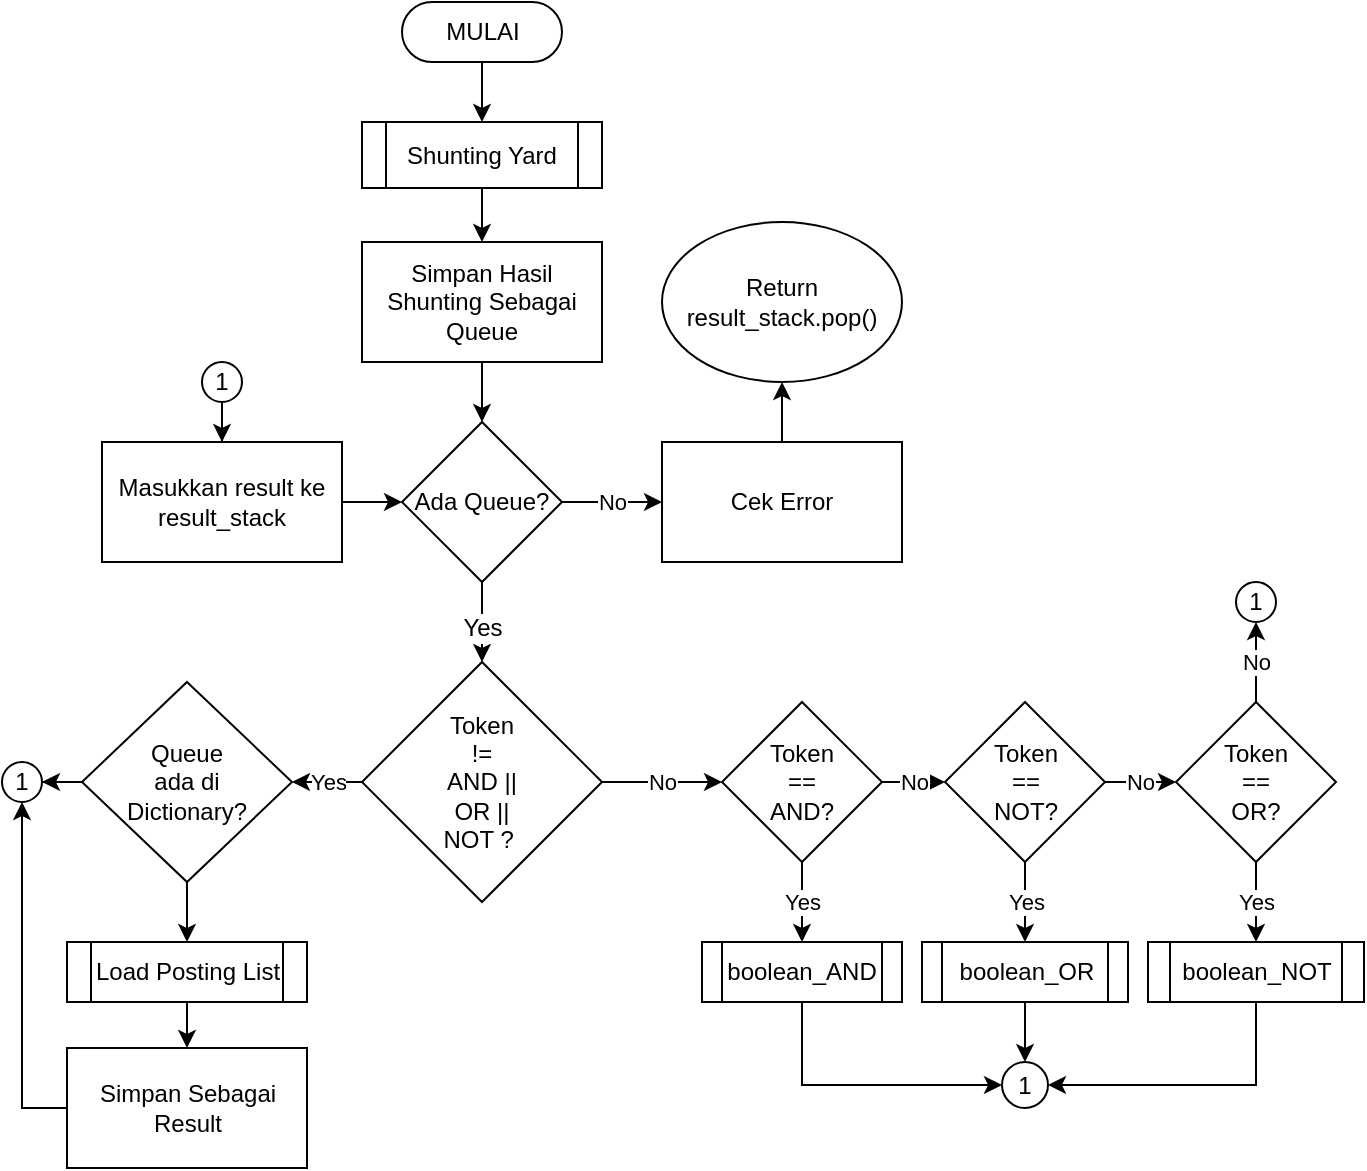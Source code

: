 <mxfile version="12.3.2" type="device" pages="1"><diagram id="Bmq4NgDemXgR5L_GP5J4" name="Page-1"><mxGraphModel dx="1115" dy="728" grid="1" gridSize="10" guides="1" tooltips="1" connect="1" arrows="1" fold="1" page="1" pageScale="1" pageWidth="850" pageHeight="1100" math="0" shadow="0"><root><mxCell id="0"/><mxCell id="1" parent="0"/><mxCell id="SCLyZS2ChurAseqVo34b-4" value="" style="edgeStyle=orthogonalEdgeStyle;rounded=0;orthogonalLoop=1;jettySize=auto;html=1;" parent="1" source="SCLyZS2ChurAseqVo34b-1" target="SCLyZS2ChurAseqVo34b-2" edge="1"><mxGeometry relative="1" as="geometry"/></mxCell><mxCell id="SCLyZS2ChurAseqVo34b-1" value="MULAI" style="html=1;dashed=0;whitespace=wrap;shape=mxgraph.dfd.start" parent="1" vertex="1"><mxGeometry x="284" width="80" height="30" as="geometry"/></mxCell><mxCell id="SCLyZS2ChurAseqVo34b-5" value="" style="edgeStyle=orthogonalEdgeStyle;rounded=0;orthogonalLoop=1;jettySize=auto;html=1;" parent="1" source="SCLyZS2ChurAseqVo34b-2" target="SCLyZS2ChurAseqVo34b-3" edge="1"><mxGeometry relative="1" as="geometry"/></mxCell><mxCell id="SCLyZS2ChurAseqVo34b-2" value="Shunting Yard" style="shape=process;whiteSpace=wrap;html=1;backgroundOutline=1;" parent="1" vertex="1"><mxGeometry x="264" y="60" width="120" height="33" as="geometry"/></mxCell><mxCell id="SCLyZS2ChurAseqVo34b-12" value="" style="edgeStyle=orthogonalEdgeStyle;rounded=0;orthogonalLoop=1;jettySize=auto;html=1;" parent="1" source="SCLyZS2ChurAseqVo34b-3" target="SCLyZS2ChurAseqVo34b-6" edge="1"><mxGeometry relative="1" as="geometry"/></mxCell><mxCell id="SCLyZS2ChurAseqVo34b-3" value="Simpan Hasil Shunting Sebagai Queue" style="rounded=0;whiteSpace=wrap;html=1;" parent="1" vertex="1"><mxGeometry x="264" y="120" width="120" height="60" as="geometry"/></mxCell><mxCell id="SCLyZS2ChurAseqVo34b-10" value="No" style="edgeStyle=orthogonalEdgeStyle;rounded=0;orthogonalLoop=1;jettySize=auto;html=1;" parent="1" source="SCLyZS2ChurAseqVo34b-6" target="SCLyZS2ChurAseqVo34b-7" edge="1"><mxGeometry relative="1" as="geometry"/></mxCell><mxCell id="SCLyZS2ChurAseqVo34b-23" value="" style="edgeStyle=orthogonalEdgeStyle;rounded=0;orthogonalLoop=1;jettySize=auto;html=1;entryX=0.5;entryY=0;entryDx=0;entryDy=0;" parent="1" source="SCLyZS2ChurAseqVo34b-6" target="SCLyZS2ChurAseqVo34b-13" edge="1"><mxGeometry relative="1" as="geometry"><Array as="points"/><mxPoint x="323.793" y="299.897" as="sourcePoint"/></mxGeometry></mxCell><mxCell id="SCLyZS2ChurAseqVo34b-32" value="Yes" style="text;html=1;resizable=0;points=[];align=center;verticalAlign=middle;labelBackgroundColor=#ffffff;" parent="SCLyZS2ChurAseqVo34b-23" vertex="1" connectable="0"><mxGeometry x="0.15" relative="1" as="geometry"><mxPoint as="offset"/></mxGeometry></mxCell><mxCell id="SCLyZS2ChurAseqVo34b-6" value="Ada Queue?" style="rhombus;whiteSpace=wrap;html=1;" parent="1" vertex="1"><mxGeometry x="284" y="210" width="80" height="80" as="geometry"/></mxCell><mxCell id="SCLyZS2ChurAseqVo34b-11" value="" style="edgeStyle=orthogonalEdgeStyle;rounded=0;orthogonalLoop=1;jettySize=auto;html=1;" parent="1" source="SCLyZS2ChurAseqVo34b-7" target="SCLyZS2ChurAseqVo34b-8" edge="1"><mxGeometry relative="1" as="geometry"/></mxCell><mxCell id="SCLyZS2ChurAseqVo34b-7" value="Cek Error" style="rounded=0;whiteSpace=wrap;html=1;" parent="1" vertex="1"><mxGeometry x="414" y="220" width="120" height="60" as="geometry"/></mxCell><mxCell id="SCLyZS2ChurAseqVo34b-8" value="Return result_stack.pop()" style="ellipse;whiteSpace=wrap;html=1;" parent="1" vertex="1"><mxGeometry x="414" y="110" width="120" height="80" as="geometry"/></mxCell><mxCell id="SCLyZS2ChurAseqVo34b-19" value="No" style="edgeStyle=orthogonalEdgeStyle;rounded=0;orthogonalLoop=1;jettySize=auto;html=1;" parent="1" source="SCLyZS2ChurAseqVo34b-13" target="SCLyZS2ChurAseqVo34b-14" edge="1"><mxGeometry relative="1" as="geometry"/></mxCell><mxCell id="SCLyZS2ChurAseqVo34b-33" value="Yes" style="edgeStyle=orthogonalEdgeStyle;rounded=0;orthogonalLoop=1;jettySize=auto;html=1;" parent="1" source="SCLyZS2ChurAseqVo34b-13" target="SCLyZS2ChurAseqVo34b-18" edge="1"><mxGeometry relative="1" as="geometry"/></mxCell><mxCell id="SCLyZS2ChurAseqVo34b-13" value="Token&lt;br&gt;!=&lt;br&gt;AND ||&lt;br&gt;OR ||&lt;br&gt;NOT ?&amp;nbsp;" style="rhombus;whiteSpace=wrap;html=1;" parent="1" vertex="1"><mxGeometry x="264" y="330" width="120" height="120" as="geometry"/></mxCell><mxCell id="SCLyZS2ChurAseqVo34b-20" value="No" style="edgeStyle=orthogonalEdgeStyle;rounded=0;orthogonalLoop=1;jettySize=auto;html=1;" parent="1" source="SCLyZS2ChurAseqVo34b-14" target="SCLyZS2ChurAseqVo34b-16" edge="1"><mxGeometry relative="1" as="geometry"/></mxCell><mxCell id="SCLyZS2ChurAseqVo34b-55" value="Yes" style="edgeStyle=orthogonalEdgeStyle;rounded=0;orthogonalLoop=1;jettySize=auto;html=1;" parent="1" source="SCLyZS2ChurAseqVo34b-14" target="SCLyZS2ChurAseqVo34b-52" edge="1"><mxGeometry relative="1" as="geometry"/></mxCell><mxCell id="SCLyZS2ChurAseqVo34b-14" value="Token&lt;br&gt;==&lt;br&gt;AND?" style="rhombus;whiteSpace=wrap;html=1;" parent="1" vertex="1"><mxGeometry x="444" y="350" width="80" height="80" as="geometry"/></mxCell><mxCell id="SCLyZS2ChurAseqVo34b-57" value="Yes" style="edgeStyle=orthogonalEdgeStyle;rounded=0;orthogonalLoop=1;jettySize=auto;html=1;" parent="1" source="SCLyZS2ChurAseqVo34b-15" target="SCLyZS2ChurAseqVo34b-54" edge="1"><mxGeometry relative="1" as="geometry"/></mxCell><mxCell id="SCLyZS2ChurAseqVo34b-64" value="No" style="edgeStyle=orthogonalEdgeStyle;rounded=0;orthogonalLoop=1;jettySize=auto;html=1;entryX=0.5;entryY=1;entryDx=0;entryDy=0;exitX=0.5;exitY=0;exitDx=0;exitDy=0;" parent="1" source="SCLyZS2ChurAseqVo34b-15" target="r2TF6XPzuVxVxx_fVNus-3" edge="1"><mxGeometry relative="1" as="geometry"><mxPoint x="792.5" y="290" as="targetPoint"/><Array as="points"><mxPoint x="711" y="310"/><mxPoint x="711" y="310"/></Array></mxGeometry></mxCell><mxCell id="SCLyZS2ChurAseqVo34b-15" value="Token&lt;br&gt;==&lt;br&gt;OR?" style="rhombus;whiteSpace=wrap;html=1;" parent="1" vertex="1"><mxGeometry x="671" y="350" width="80" height="80" as="geometry"/></mxCell><mxCell id="SCLyZS2ChurAseqVo34b-21" value="No" style="edgeStyle=orthogonalEdgeStyle;rounded=0;orthogonalLoop=1;jettySize=auto;html=1;" parent="1" source="SCLyZS2ChurAseqVo34b-16" target="SCLyZS2ChurAseqVo34b-15" edge="1"><mxGeometry relative="1" as="geometry"/></mxCell><mxCell id="SCLyZS2ChurAseqVo34b-58" value="Yes" style="edgeStyle=orthogonalEdgeStyle;rounded=0;orthogonalLoop=1;jettySize=auto;html=1;" parent="1" source="SCLyZS2ChurAseqVo34b-16" target="SCLyZS2ChurAseqVo34b-53" edge="1"><mxGeometry relative="1" as="geometry"/></mxCell><mxCell id="SCLyZS2ChurAseqVo34b-16" value="Token&lt;br&gt;==&lt;br&gt;NOT?" style="rhombus;whiteSpace=wrap;html=1;" parent="1" vertex="1"><mxGeometry x="555.5" y="350" width="80" height="80" as="geometry"/></mxCell><mxCell id="SCLyZS2ChurAseqVo34b-42" value="" style="edgeStyle=orthogonalEdgeStyle;rounded=0;orthogonalLoop=1;jettySize=auto;html=1;" parent="1" source="SCLyZS2ChurAseqVo34b-18" target="SCLyZS2ChurAseqVo34b-41" edge="1"><mxGeometry relative="1" as="geometry"/></mxCell><mxCell id="SCLyZS2ChurAseqVo34b-45" value="" style="edgeStyle=orthogonalEdgeStyle;rounded=0;orthogonalLoop=1;jettySize=auto;html=1;" parent="1" source="SCLyZS2ChurAseqVo34b-18" target="SCLyZS2ChurAseqVo34b-43" edge="1"><mxGeometry relative="1" as="geometry"/></mxCell><mxCell id="SCLyZS2ChurAseqVo34b-18" value="Queue&lt;br&gt;ada di&lt;br&gt;Dictionary?" style="rhombus;whiteSpace=wrap;html=1;" parent="1" vertex="1"><mxGeometry x="124" y="340" width="105" height="100" as="geometry"/></mxCell><mxCell id="SCLyZS2ChurAseqVo34b-30" value="" style="edgeStyle=orthogonalEdgeStyle;rounded=0;orthogonalLoop=1;jettySize=auto;html=1;" parent="1" source="SCLyZS2ChurAseqVo34b-25" target="SCLyZS2ChurAseqVo34b-29" edge="1"><mxGeometry relative="1" as="geometry"/></mxCell><mxCell id="SCLyZS2ChurAseqVo34b-25" value="1" style="ellipse;whiteSpace=wrap;html=1;aspect=fixed;" parent="1" vertex="1"><mxGeometry x="184" y="180" width="20" height="20" as="geometry"/></mxCell><mxCell id="SCLyZS2ChurAseqVo34b-31" value="" style="edgeStyle=orthogonalEdgeStyle;rounded=0;orthogonalLoop=1;jettySize=auto;html=1;" parent="1" source="SCLyZS2ChurAseqVo34b-29" target="SCLyZS2ChurAseqVo34b-6" edge="1"><mxGeometry relative="1" as="geometry"/></mxCell><mxCell id="SCLyZS2ChurAseqVo34b-29" value="Masukkan result ke result_stack" style="rounded=0;whiteSpace=wrap;html=1;" parent="1" vertex="1"><mxGeometry x="134" y="220" width="120" height="60" as="geometry"/></mxCell><mxCell id="SCLyZS2ChurAseqVo34b-41" value="1" style="ellipse;whiteSpace=wrap;html=1;aspect=fixed;" parent="1" vertex="1"><mxGeometry x="84" y="380" width="20" height="20" as="geometry"/></mxCell><mxCell id="SCLyZS2ChurAseqVo34b-46" value="" style="edgeStyle=orthogonalEdgeStyle;rounded=0;orthogonalLoop=1;jettySize=auto;html=1;" parent="1" source="SCLyZS2ChurAseqVo34b-43" target="SCLyZS2ChurAseqVo34b-44" edge="1"><mxGeometry relative="1" as="geometry"/></mxCell><mxCell id="SCLyZS2ChurAseqVo34b-43" value="Load Posting List" style="shape=process;whiteSpace=wrap;html=1;backgroundOutline=1;" parent="1" vertex="1"><mxGeometry x="116.5" y="470" width="120" height="30" as="geometry"/></mxCell><mxCell id="SCLyZS2ChurAseqVo34b-51" style="edgeStyle=orthogonalEdgeStyle;rounded=0;orthogonalLoop=1;jettySize=auto;html=1;" parent="1" source="SCLyZS2ChurAseqVo34b-44" target="SCLyZS2ChurAseqVo34b-41" edge="1"><mxGeometry relative="1" as="geometry"/></mxCell><mxCell id="SCLyZS2ChurAseqVo34b-44" value="Simpan Sebagai Result" style="rounded=0;whiteSpace=wrap;html=1;" parent="1" vertex="1"><mxGeometry x="116.5" y="523" width="120" height="60" as="geometry"/></mxCell><mxCell id="SCLyZS2ChurAseqVo34b-60" style="edgeStyle=orthogonalEdgeStyle;rounded=0;orthogonalLoop=1;jettySize=auto;html=1;entryX=0;entryY=0.5;entryDx=0;entryDy=0;exitX=0.5;exitY=1;exitDx=0;exitDy=0;" parent="1" source="SCLyZS2ChurAseqVo34b-52" target="SCLyZS2ChurAseqVo34b-59" edge="1"><mxGeometry relative="1" as="geometry"><Array as="points"><mxPoint x="484" y="542"/></Array></mxGeometry></mxCell><mxCell id="SCLyZS2ChurAseqVo34b-52" value="boolean_AND" style="shape=process;whiteSpace=wrap;html=1;backgroundOutline=1;" parent="1" vertex="1"><mxGeometry x="434" y="470" width="100" height="30" as="geometry"/></mxCell><mxCell id="SCLyZS2ChurAseqVo34b-61" value="" style="edgeStyle=orthogonalEdgeStyle;rounded=0;orthogonalLoop=1;jettySize=auto;html=1;" parent="1" source="SCLyZS2ChurAseqVo34b-53" target="SCLyZS2ChurAseqVo34b-59" edge="1"><mxGeometry relative="1" as="geometry"/></mxCell><mxCell id="SCLyZS2ChurAseqVo34b-53" value="boolean_OR" style="shape=process;whiteSpace=wrap;html=1;backgroundOutline=1;" parent="1" vertex="1"><mxGeometry x="544" y="470" width="103" height="30" as="geometry"/></mxCell><mxCell id="SCLyZS2ChurAseqVo34b-62" style="edgeStyle=orthogonalEdgeStyle;rounded=0;orthogonalLoop=1;jettySize=auto;html=1;entryX=1;entryY=0.5;entryDx=0;entryDy=0;exitX=0.5;exitY=1;exitDx=0;exitDy=0;" parent="1" source="SCLyZS2ChurAseqVo34b-54" target="SCLyZS2ChurAseqVo34b-59" edge="1"><mxGeometry relative="1" as="geometry"><Array as="points"><mxPoint x="711" y="542"/></Array></mxGeometry></mxCell><mxCell id="SCLyZS2ChurAseqVo34b-54" value="boolean_NOT" style="shape=process;whiteSpace=wrap;html=1;backgroundOutline=1;" parent="1" vertex="1"><mxGeometry x="657" y="470" width="108" height="30" as="geometry"/></mxCell><mxCell id="SCLyZS2ChurAseqVo34b-59" value="1" style="ellipse;whiteSpace=wrap;html=1;aspect=fixed;" parent="1" vertex="1"><mxGeometry x="584" y="530" width="23" height="23" as="geometry"/></mxCell><mxCell id="r2TF6XPzuVxVxx_fVNus-3" value="1" style="ellipse;whiteSpace=wrap;html=1;aspect=fixed;" vertex="1" parent="1"><mxGeometry x="701" y="290" width="20" height="20" as="geometry"/></mxCell></root></mxGraphModel></diagram></mxfile>